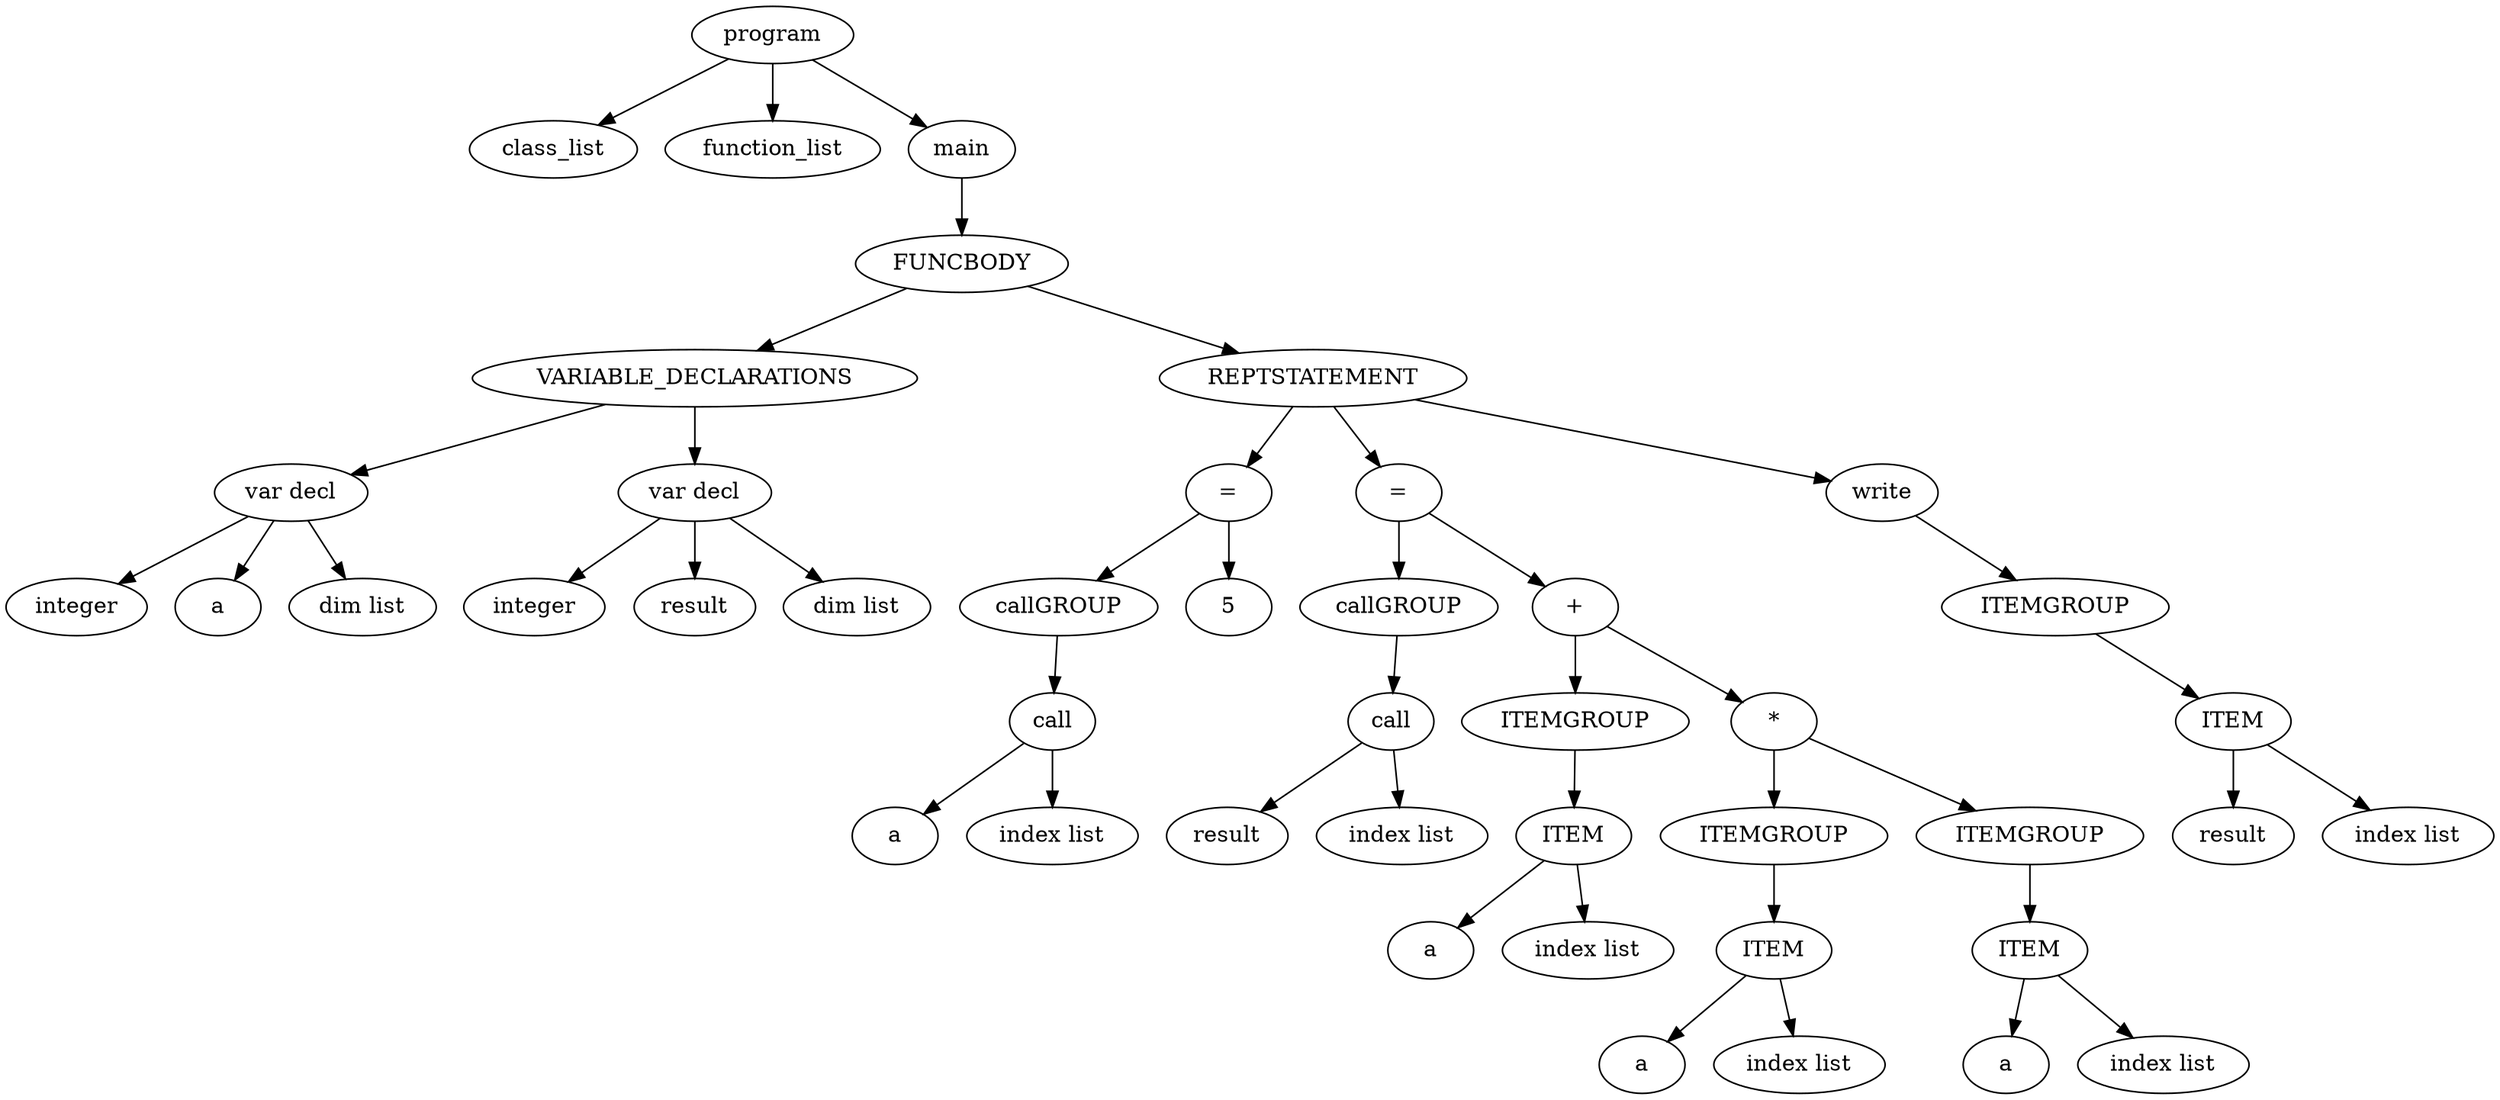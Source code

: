 digraph AST {
0[label="program"]
0->1
0->2
0->3
3[label="main"]
3->4
4[label="FUNCBODY"]
4->5
4->16
16[label="REPTSTATEMENT"]
16->21
16->31
16->54
54[label="write"]
54->59
59[label="ITEMGROUP"]
59->55
55[label="ITEM"]
55->56
55->57
57[label="index list"]
56[label="result"]
31[label="="]
31->30
31->38
38[label="+"]
38->36
38->44
44[label="*"]
44->43
44->49
49[label="ITEMGROUP"]
49->45
45[label="ITEM"]
45->46
45->47
47[label="index list"]
46[label="a"]
43[label="ITEMGROUP"]
43->39
39[label="ITEM"]
39->40
39->41
41[label="index list"]
40[label="a"]
36[label="ITEMGROUP"]
36->32
32[label="ITEM"]
32->33
32->34
34[label="index list"]
33[label="a"]
30[label="callGROUP"]
30->27
27[label="call"]
27->28
27->29
29[label="index list"]
28[label="result"]
21[label="="]
21->20
21->22
22[label="5"]
20[label="callGROUP"]
20->17
17[label="call"]
17->18
17->19
19[label="index list"]
18[label="a"]
5[label="VARIABLE_DECLARATIONS"]
5->7
5->12
12[label="var decl"]
12->11
12->13
12->14
14[label="dim list"]
13[label="result"]
11[label="integer"]
7[label="var decl"]
7->6
7->8
7->9
9[label="dim list"]
8[label="a"]
6[label="integer"]
2[label="function_list"]
1[label="class_list"]
}
